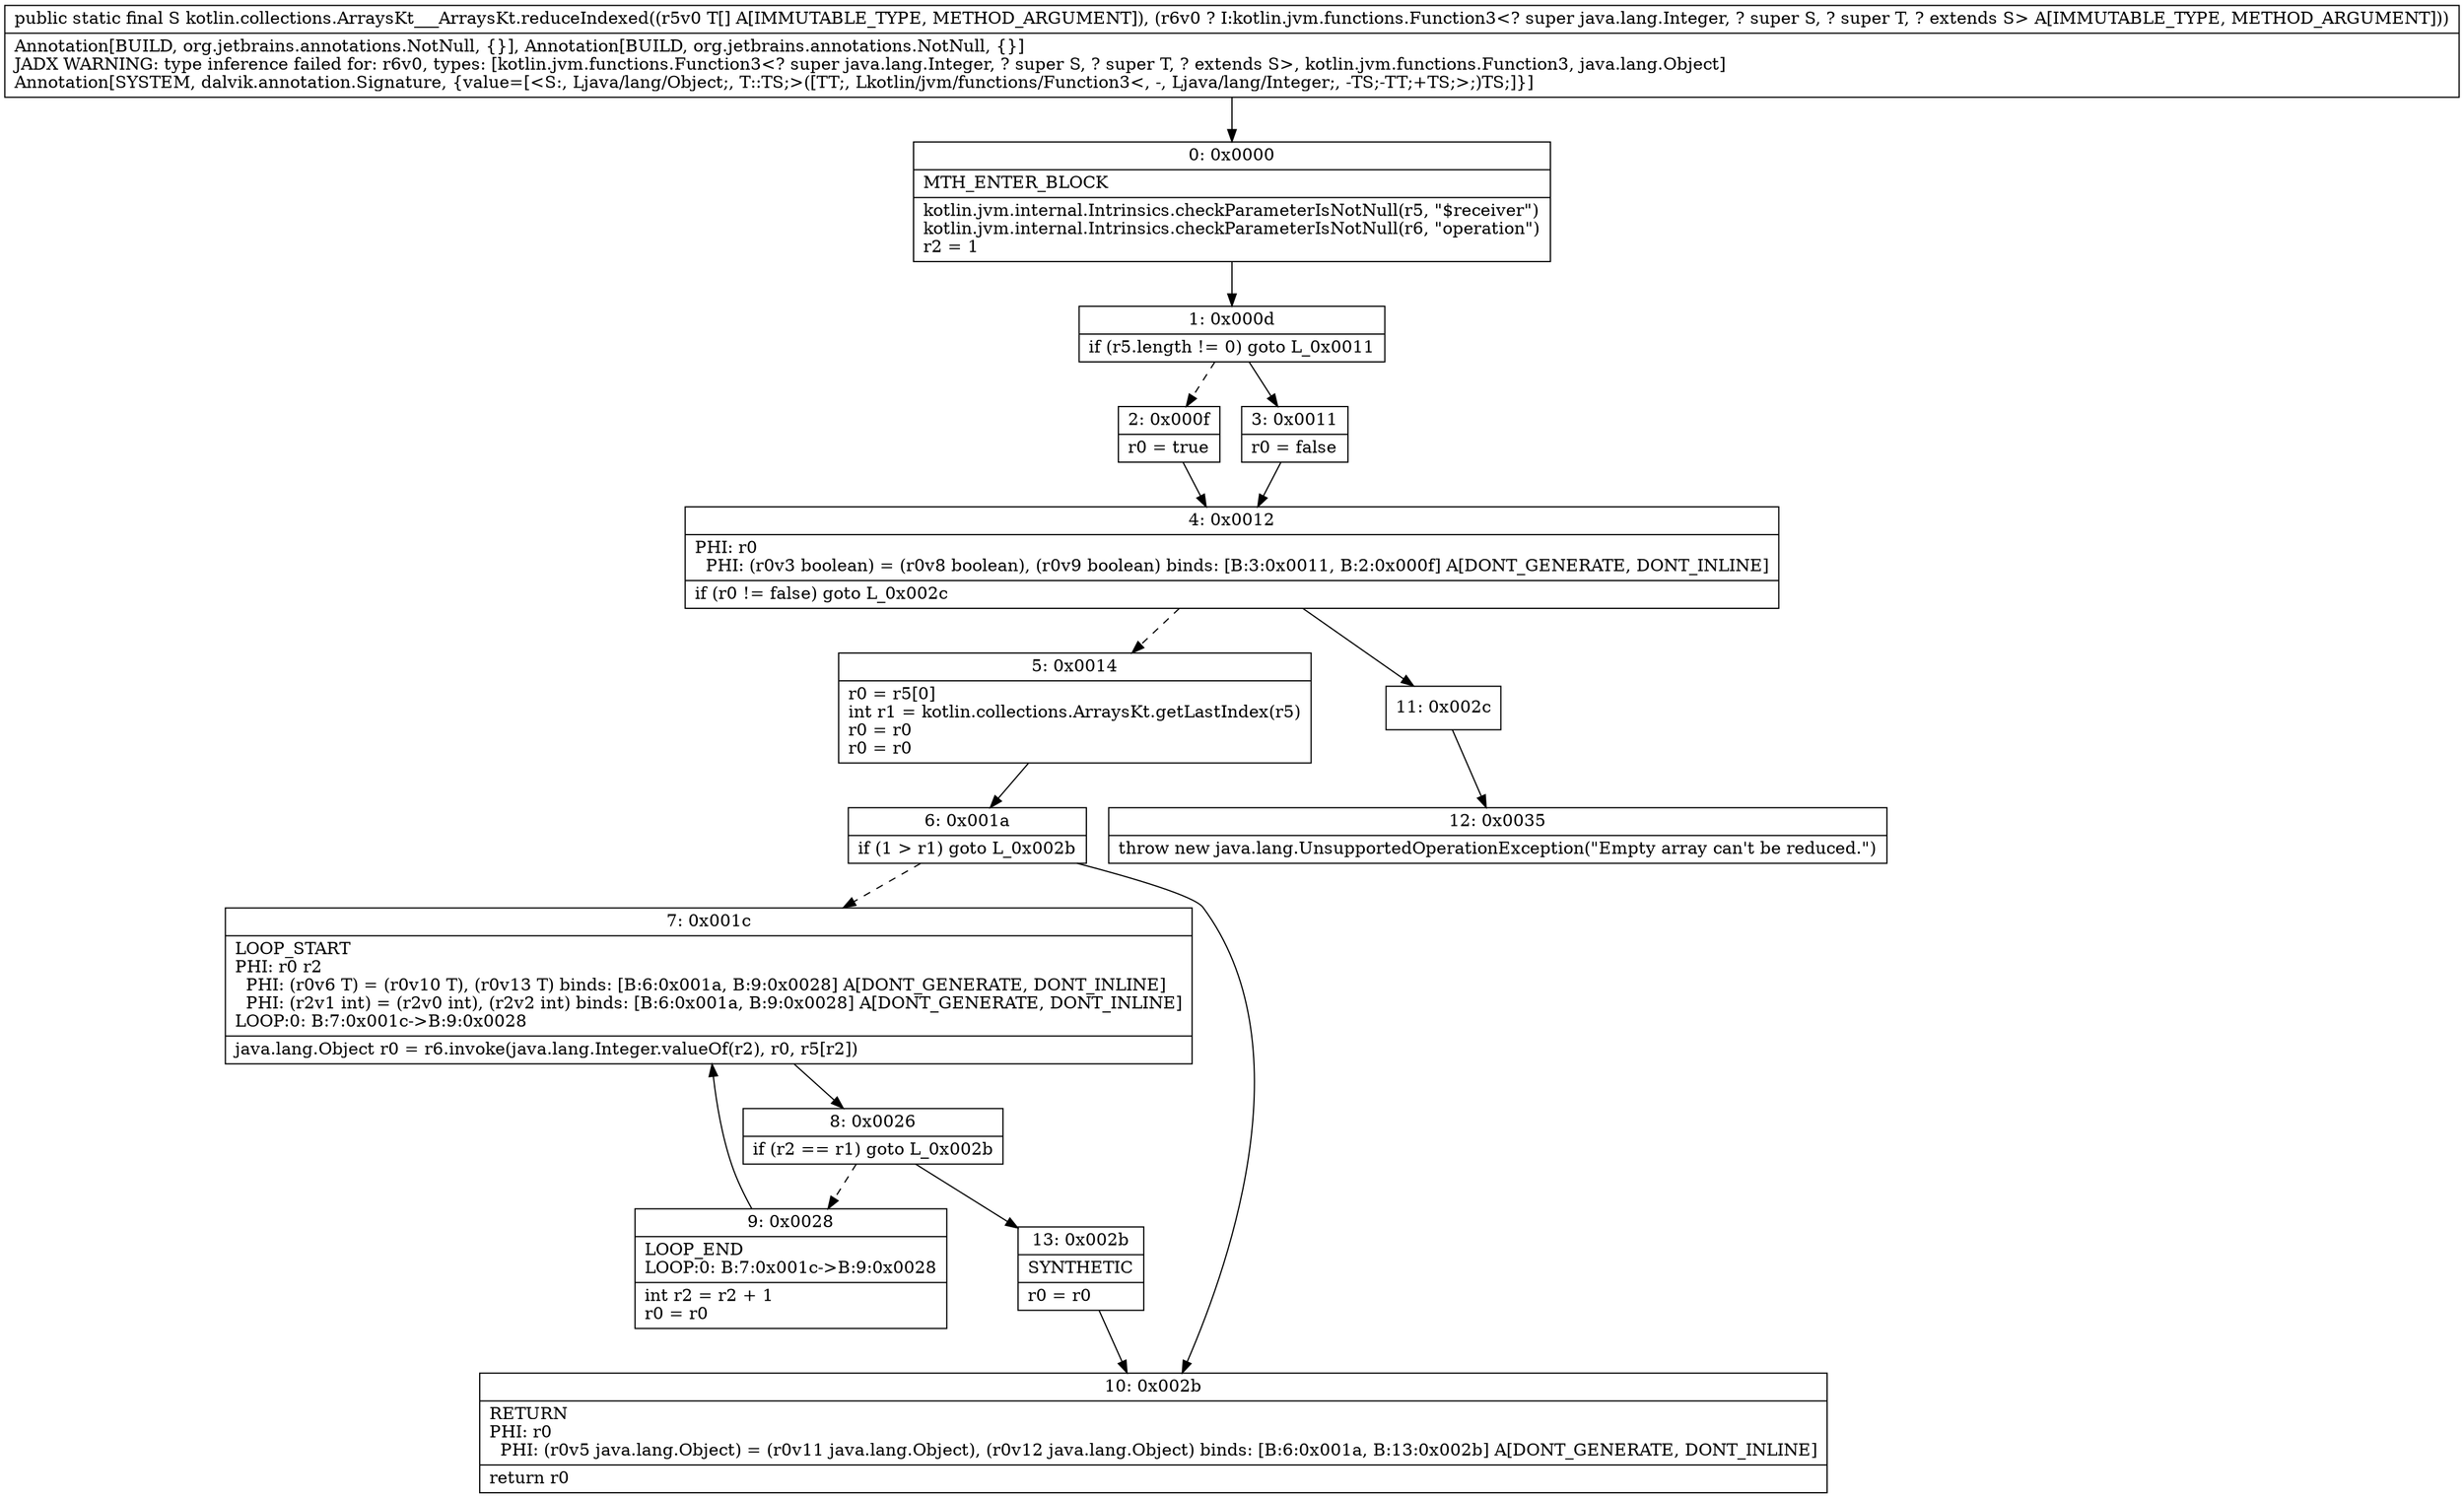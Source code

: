 digraph "CFG forkotlin.collections.ArraysKt___ArraysKt.reduceIndexed([Ljava\/lang\/Object;Lkotlin\/jvm\/functions\/Function3;)Ljava\/lang\/Object;" {
Node_0 [shape=record,label="{0\:\ 0x0000|MTH_ENTER_BLOCK\l|kotlin.jvm.internal.Intrinsics.checkParameterIsNotNull(r5, \"$receiver\")\lkotlin.jvm.internal.Intrinsics.checkParameterIsNotNull(r6, \"operation\")\lr2 = 1\l}"];
Node_1 [shape=record,label="{1\:\ 0x000d|if (r5.length != 0) goto L_0x0011\l}"];
Node_2 [shape=record,label="{2\:\ 0x000f|r0 = true\l}"];
Node_3 [shape=record,label="{3\:\ 0x0011|r0 = false\l}"];
Node_4 [shape=record,label="{4\:\ 0x0012|PHI: r0 \l  PHI: (r0v3 boolean) = (r0v8 boolean), (r0v9 boolean) binds: [B:3:0x0011, B:2:0x000f] A[DONT_GENERATE, DONT_INLINE]\l|if (r0 != false) goto L_0x002c\l}"];
Node_5 [shape=record,label="{5\:\ 0x0014|r0 = r5[0]\lint r1 = kotlin.collections.ArraysKt.getLastIndex(r5)\lr0 = r0\lr0 = r0\l}"];
Node_6 [shape=record,label="{6\:\ 0x001a|if (1 \> r1) goto L_0x002b\l}"];
Node_7 [shape=record,label="{7\:\ 0x001c|LOOP_START\lPHI: r0 r2 \l  PHI: (r0v6 T) = (r0v10 T), (r0v13 T) binds: [B:6:0x001a, B:9:0x0028] A[DONT_GENERATE, DONT_INLINE]\l  PHI: (r2v1 int) = (r2v0 int), (r2v2 int) binds: [B:6:0x001a, B:9:0x0028] A[DONT_GENERATE, DONT_INLINE]\lLOOP:0: B:7:0x001c\-\>B:9:0x0028\l|java.lang.Object r0 = r6.invoke(java.lang.Integer.valueOf(r2), r0, r5[r2])\l}"];
Node_8 [shape=record,label="{8\:\ 0x0026|if (r2 == r1) goto L_0x002b\l}"];
Node_9 [shape=record,label="{9\:\ 0x0028|LOOP_END\lLOOP:0: B:7:0x001c\-\>B:9:0x0028\l|int r2 = r2 + 1\lr0 = r0\l}"];
Node_10 [shape=record,label="{10\:\ 0x002b|RETURN\lPHI: r0 \l  PHI: (r0v5 java.lang.Object) = (r0v11 java.lang.Object), (r0v12 java.lang.Object) binds: [B:6:0x001a, B:13:0x002b] A[DONT_GENERATE, DONT_INLINE]\l|return r0\l}"];
Node_11 [shape=record,label="{11\:\ 0x002c}"];
Node_12 [shape=record,label="{12\:\ 0x0035|throw new java.lang.UnsupportedOperationException(\"Empty array can't be reduced.\")\l}"];
Node_13 [shape=record,label="{13\:\ 0x002b|SYNTHETIC\l|r0 = r0\l}"];
MethodNode[shape=record,label="{public static final S kotlin.collections.ArraysKt___ArraysKt.reduceIndexed((r5v0 T[] A[IMMUTABLE_TYPE, METHOD_ARGUMENT]), (r6v0 ? I:kotlin.jvm.functions.Function3\<? super java.lang.Integer, ? super S, ? super T, ? extends S\> A[IMMUTABLE_TYPE, METHOD_ARGUMENT]))  | Annotation[BUILD, org.jetbrains.annotations.NotNull, \{\}], Annotation[BUILD, org.jetbrains.annotations.NotNull, \{\}]\lJADX WARNING: type inference failed for: r6v0, types: [kotlin.jvm.functions.Function3\<? super java.lang.Integer, ? super S, ? super T, ? extends S\>, kotlin.jvm.functions.Function3, java.lang.Object]\lAnnotation[SYSTEM, dalvik.annotation.Signature, \{value=[\<S:, Ljava\/lang\/Object;, T::TS;\>([TT;, Lkotlin\/jvm\/functions\/Function3\<, \-, Ljava\/lang\/Integer;, \-TS;\-TT;+TS;\>;)TS;]\}]\l}"];
MethodNode -> Node_0;
Node_0 -> Node_1;
Node_1 -> Node_2[style=dashed];
Node_1 -> Node_3;
Node_2 -> Node_4;
Node_3 -> Node_4;
Node_4 -> Node_5[style=dashed];
Node_4 -> Node_11;
Node_5 -> Node_6;
Node_6 -> Node_7[style=dashed];
Node_6 -> Node_10;
Node_7 -> Node_8;
Node_8 -> Node_9[style=dashed];
Node_8 -> Node_13;
Node_9 -> Node_7;
Node_11 -> Node_12;
Node_13 -> Node_10;
}

